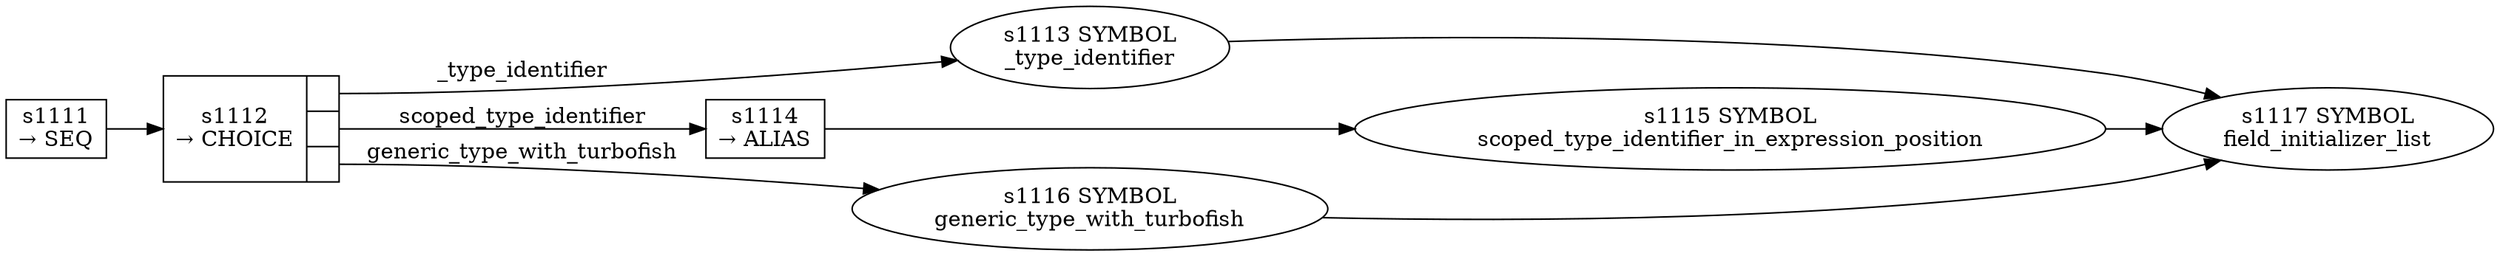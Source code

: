 
  digraph struct_expression {
  
    rankdir=LR;
  
    s1111 [label="s1111\n&rarr; SEQ", shape=record, fixedsize=false, peripheries=1];
  s1112 [label="{s1112\n&rarr; CHOICE|{<p0>|<p1>|<p2>}}", shape=record, fixedsize=false, peripheries=1];
  s1113 [label="s1113 SYMBOL\n_type_identifier" href="rust-grammar.json._type_identifier.dot.svg"];
  s1112:p0 -> s1113 [label="_type_identifier"];
  s1114 [label="s1114\n&rarr; ALIAS", shape=record, fixedsize=false, peripheries=1];
  s1115 [label="s1115 SYMBOL\nscoped_type_identifier_in_expression_position" href="rust-grammar.json.scoped_type_identifier_in_expression_position.dot.svg"];
  s1114 -> s1115 [];
  s1112:p1 -> s1114 [label="scoped_type_identifier"];
  s1116 [label="s1116 SYMBOL\ngeneric_type_with_turbofish" href="rust-grammar.json.generic_type_with_turbofish.dot.svg"];
  s1112:p2 -> s1116 [label="generic_type_with_turbofish"];
  s1111 -> s1112 [];
  s1117 [label="s1117 SYMBOL\nfield_initializer_list" href="rust-grammar.json.field_initializer_list.dot.svg"];
  s1113 -> s1117 [];
  s1115 -> s1117 [];
  s1116 -> s1117 [];
  
  }
  